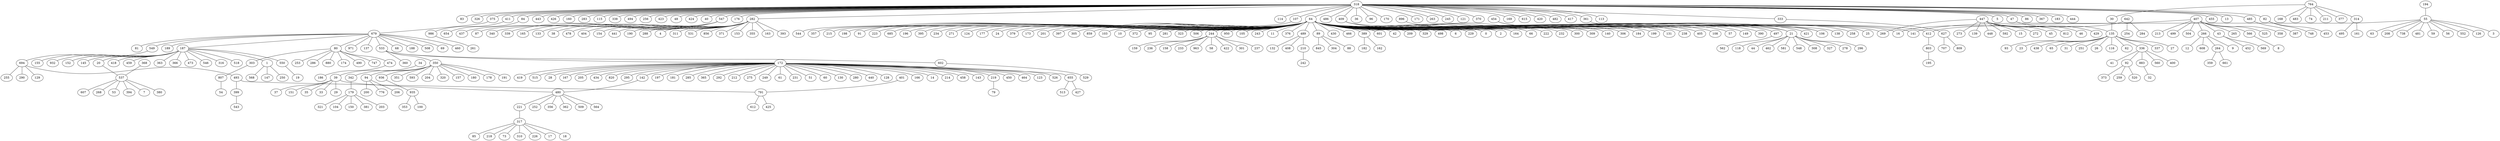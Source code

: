 graph {1 [label="318" level=1];
2 [label="547" level=1];
37 [label="114" level=1];
4 [label="282" level=1];
40 [label="36" level=3];
41 [label="96" level=1];
42 [label="170" level=1];
6 [label="409" level=1];
53 [label="370" level=4];
7 [label="485" level=3];
8 [label="444" level=4];
9 [label="82" level=1];
56 [label="455" level=2];
43 [label="13" level=1];
44 [label="83" level=1];
58 [label="326" level=3];
45 [label="375" level=1];
46 [label="411" level=1];
11 [label="84" level=1];
57 [label="443" level=2];
47 [label="426" level=2];
50 [label="160" level=1];
51 [label="283" level=1];
15 [label="115" level=1];
16 [label="338" level=2];
17 [label="494" level=1];
52 [label="256" level=1];
49 [label="423" level=3];
19 [label="48" level=2];
59 [label="424" level=1];
21 [label="40" level=2];
54 [label="47" level=1];
22 [label="176" level=4];
48 [label="107" level=1];
24 [label="486" level=2];
3 [label="64" level=1];
60 [label="171" level=3];
26 [label="263" level=2];
27 [label="245" level=2];
28 [label="121" level=1];
5 [label="361" level=2];
55 [label="169" level=1];
29 [label="615" level=2];
30 [label="420" level=1];
25 [label="482" level=2];
31 [label="417" level=2];
23 [label="333" level=1];
32 [label="113" level=1];
14 [label="5" level=1];
20 [label="86" level=1];
35 [label="367" level=1];
36 [label="183" level=1];
61 [label="339" level=2];
63 [label="165" level=1];
66 [label="133" level=1];
65 [label="38" level=2];
64 [label="437" level=3];
67 [label="87" level=1];
68 [label="340" level=1];
69 [label="679" level=1];
70 [label="187" level=1];
71 [label="80" level=1];
79 [label="971" level=1];
75 [label="137" level=1];
72 [label="533" level=1];
73 [label="68" level=2];
74 [label="188" level=3];
81 [label="508" level=4];
82 [label="69" level=2];
76 [label="460" level=2];
77 [label="81" level=1];
83 [label="549" level=1];
80 [label="189" level=2];
85 [label="764" level=1];
86 [label="168" level=2];
90 [label="314" level=1];
89 [label="483" level=3];
88 [label="74" level=1];
92 [label="211" level=1];
93 [label="30" level=1];
94 [label="377" level=1];
95 [label="135" level=1];
96 [label="336" level=1];
106 [label="337" level=4];
108 [label="27" level=2];
98 [label="93" level=1];
99 [label="23" level=1];
103 [label="438" level=1];
109 [label="65" level=1];
101 [label="31" level=2];
102 [label="251" level=4];
110 [label="26" level=4];
111 [label="116" level=1];
104 [label="62" level=1];
112 [label="694" level=1];
113 [label="129" level=1];
115 [label="255" level=2];
114 [label="290" level=1];
120 [label="493" level=1];
399 [label="163" level=2];
123 [label="350" level=1];
125 [label="94" level=2];
134 [label="936" level=3];
126 [label="351" level=2];
136 [label="593" level=3];
138 [label="204" level=4];
128 [label="320" level=2];
143 [label="157" level=2];
129 [label="180" level=1];
137 [label="178" level=4];
139 [label="191" level=2];
131 [label="342" level=2];
193 [label="243" level=2];
394 [label="393" level=1];
194 [label="11" level=2];
337 [label="172" level=1];
504 [label="295" level=1];
340 [label="219" level=3];
505 [label="197" level=4];
517 [label="181" level=2];
506 [label="285" level=1];
507 [label="365" level=1];
508 [label="292" level=4];
494 [label="212" level=1];
484 [label="275" level=4];
503 [label="249" level=1];
512 [label="61" level=2];
493 [label="231" level=2];
486 [label="51" level=2];
497 [label="60" level=2];
490 [label="130" level=4];
487 [label="280" level=1];
488 [label="440" level=2];
513 [label="128" level=1];
281 [label="142" level=1];
492 [label="166" level=1];
515 [label="14" level=1];
528 [label="214" level=2];
519 [label="458" level=2];
514 [label="143" level=2];
336 [label="655" level=2];
483 [label="450" level=2];
518 [label="464" level=2];
521 [label="123" level=4];
499 [label="526" level=2];
522 [label="419" level=1];
500 [label="515" level=3];
509 [label="28" level=1];
525 [label="167" level=2];
489 [label="205" level=4];
502 [label="434" level=1];
516 [label="820" level=1];
145 [label="92" level=2];
146 [label="883" level=4];
147 [label="560" level=2];
148 [label="400" level=4];
151 [label="41" level=1];
231 [label="376" level=2];
309 [label="34" level=4];
274 [label="39" level=2];
254 [label="1" level=2];
255 [label="550" level=2];
256 [label="363" level=2];
257 [label="366" level=1];
265 [label="20" level=2];
258 [label="473" level=1];
267 [label="546" level=1];
259 [label="316" level=2];
260 [label="518" level=2];
261 [label="155" level=2];
262 [label="932" level=1];
264 [label="152" level=2];
271 [label="145" level=2];
266 [label="418" level=4];
272 [label="459" level=2];
273 [label="480" level=1];
275 [label="356" level=2];
279 [label="362" level=2];
276 [label="509" level=2];
282 [label="564" level=4];
277 [label="221" level=1];
283 [label="252" level=1];
284 [label="474" level=1];
288 [label="286" level=3];
285 [label="880" level=4];
294 [label="174" level=2];
292 [label="490" level=3];
286 [label="747" level=4];
296 [label="303" level=1];
293 [label="253" level=3];
152 [label="489" level=1];
301 [label="408" level=2];
299 [label="210" level=1];
302 [label="132" level=2];
694 [label="986" level=2];
695 [label="261" level=2];
541 [label="194" level=3];
536 [label="55" level=1];
872 [label="401" level=2];
868 [label="791" level=2];
306 [label="29" level=2];
311 [label="37" level=4];
310 [label="151" level=3];
307 [label="35" level=2];
308 [label="33" level=4];
304 [label="317" level=1];
320 [label="85" level=4];
314 [label="218" level=2];
322 [label="73" level=4];
317 [label="310" level=4];
319 [label="226" level=2];
313 [label="17" level=1];
323 [label="18" level=2];
196 [label="506" level=2];
153 [label="244" level=1];
325 [label="301" level=1];
334 [label="237" level=4];
332 [label="159" level=4];
329 [label="236" level=2];
330 [label="158" level=2];
331 [label="233" level=2];
333 [label="963" level=3];
335 [label="58" level=1];
328 [label="422" level=3];
871 [label="612" level=2];
341 [label="79" level=3];
342 [label="454" level=2];
343 [label="258" level=2];
182 [label="106" level=1];
346 [label="259" level=4];
344 [label="520" level=2];
348 [label="373" level=3];
355 [label="447" level=2];
360 [label="46" level=2];
357 [label="429" level=4];
358 [label="273" level=4];
362 [label="139" level=4];
370 [label="448" level=3];
364 [label="592" level=4];
367 [label="15" level=2];
374 [label="272" level=2];
369 [label="45" level=2];
188 [label="269" level=1];
376 [label="812" level=2];
412 [label="896" level=4];
122 [label="21" level=1];
377 [label="627" level=2];
379 [label="809" level=2];
378 [label="707" level=4];
380 [label="642" level=1];
181 [label="16" level=1];
381 [label="254" level=1];
382 [label="284" level=3];
397 [label="478" level=3];
400 [label="404" level=1];
401 [label="154" level=2];
398 [label="441" level=2];
402 [label="190" level=4];
396 [label="288" level=4];
387 [label="4" level=1];
410 [label="311" level=4];
405 [label="531" level=2];
388 [label="856" level=2];
389 [label="371" level=1];
390 [label="153" level=2];
407 [label="355" level=2];
429 [label="581" level=4];
431 [label="548" level=4];
413 [label="308" level=3];
414 [label="327" level=4];
411 [label="278" level=2];
428 [label="296" level=2];
121 [label="118" level=4];
417 [label="44" level=1];
427 [label="462" level=4];
434 [label="186" level=4];
830 [label="368" level=2];
461 [label="537" level=2];
443 [label="179" level=2];
451 [label="104" level=4];
445 [label="150" level=4];
457 [label="381" level=4];
450 [label="203" level=4];
453 [label="321" level=2];
462 [label="407" level=2];
463 [label="266" level=2];
464 [label="43" level=3];
465 [label="265" level=4];
466 [label="566" level=4];
467 [label="525" level=3];
471 [label="358" level=2];
473 [label="213" level=2];
474 [label="499" level=2];
248 [label="141" level=1];
477 [label="504" level=3];
478 [label="147" level=2];
482 [label="250" level=4];
479 [label="568" level=4];
209 [label="950" level=3];
532 [label="32" level=4];
621 [label="608" level=4];
543 [label="126" level=4];
539 [label="3" level=2];
544 [label="63" level=1];
545 [label="208" level=2];
537 [label="738" level=4];
547 [label="481" level=3];
542 [label="59" level=2];
548 [label="56" level=2];
546 [label="552" level=3];
216 [label="412" level=1];
218 [label="105" level=1];
552 [label="803" level=4];
556 [label="195" level=4];
155 [label="89" level=2];
564 [label="845" level=4];
567 [label="304" level=4];
569 [label="88" level=4];
199 [label="430" level=2];
583 [label="776" level=4];
591 [label="206" level=2];
588 [label="200" level=4];
598 [label="138" level=4];
597 [label="390" level=2];
592 [label="497" level=4];
599 [label="421" level=2];
219 [label="466" level=2];
601 [label="387" level=3];
156 [label="389" level=2];
604 [label="162" level=2];
608 [label="182" level=2];
615 [label="264" level=3];
620 [label="9" level=4];
617 [label="12" level=2];
629 [label="399" level=3];
628 [label="543" level=3];
631 [label="569" level=3];
632 [label="452" level=3];
633 [label="19" level=2];
201 [label="601" level=4];
649 [label="453" level=4];
652 [label="748" level=4];
950 [label="268" level=4];
660 [label="602" level=4];
661 [label="529" level=4];
665 [label="8" level=4];
889 [label="935" level=3];
577 [label="25" level=4];
683 [label="661" level=3];
682 [label="359" level=4];
203 [label="42" level=2];
689 [label="242" level=4];
947 [label="161" level=3];
707 [label="360" level=4];
715 [label="53" level=3];
339 [label="427" level=2];
160 [label="209" level=1];
833 [label="394" level=4];
949 [label="7" level=2];
875 [label="380" level=3];
951 [label="607" level=4];
224 [label="329" level=1];
954 [label="495" level=1];
205 [label="498" level=1];
236 [label="6" level=1];
207 [label="229" level=4];
769 [label="654" level=4];
163 [label="0" level=3];
210 [label="2" level=1];
164 [label="164" level=2];
165 [label="66" level=4];
213 [label="222" level=2];
168 [label="232" level=1];
198 [label="300" level=2];
338 [label="513" level=2];
237 [label="309" level=3];
659 [label="562" level=4];
204 [label="140" level=3];
863 [label="807" level=2];
975 [label="54" level=2];
171 [label="306" level=2];
228 [label="184" level=2];
172 [label="199" level=2];
558 [label="544" level=4];
173 [label="131" level=2];
247 [label="238" level=3];
174 [label="405" level=1];
251 [label="108" level=3];
175 [label="57" level=2];
869 [label="425" level=4];
176 [label="149" level=4];
230 [label="357" level=2];
232 [label="215" level=1];
240 [label="198" level=4];
178 [label="91" level=4];
179 [label="223" level=2];
192 [label="685" level=2];
235 [label="196" level=4];
183 [label="395" level=3];
239 [label="234" level=2];
243 [label="271" level=2];
244 [label="124" level=3];
185 [label="177" level=2];
245 [label="24" level=4];
186 [label="379" level=2];
187 [label="173" level=1];
206 [label="201" level=2];
167 [label="397" level=4];
249 [label="305" level=2];
189 [label="859" level=2];
169 [label="103" level=2];
191 [label="10" level=2];
227 [label="372" level=4];
252 [label="95" level=2];
184 [label="281" level=2];
241 [label="323" level=4];
886 [label="353" level=3];
915 [label="100" level=3];
1 -- 2;
1 -- 37;
1 -- 4;
1 -- 40;
1 -- 41;
1 -- 42;
1 -- 6;
1 -- 53;
1 -- 7;
1 -- 8;
1 -- 9;
1 -- 56;
1 -- 43;
1 -- 44;
1 -- 58;
1 -- 45;
1 -- 46;
1 -- 11;
1 -- 57;
1 -- 47;
1 -- 50;
1 -- 51;
1 -- 15;
1 -- 16;
1 -- 17;
1 -- 52;
1 -- 49;
1 -- 19;
1 -- 59;
1 -- 21;
1 -- 54;
1 -- 22;
1 -- 48;
1 -- 24;
1 -- 3;
1 -- 60;
1 -- 26;
1 -- 27;
1 -- 28;
1 -- 5;
1 -- 55;
1 -- 29;
1 -- 30;
1 -- 25;
1 -- 31;
1 -- 23;
1 -- 32;
1 -- 14;
1 -- 20;
1 -- 35;
1 -- 36;
2 -- 61;
2 -- 63;
2 -- 66;
2 -- 65;
2 -- 64;
2 -- 67;
2 -- 68;
4 -- 397;
4 -- 400;
4 -- 401;
4 -- 398;
4 -- 402;
4 -- 396;
4 -- 387;
4 -- 410;
4 -- 405;
4 -- 388;
4 -- 389;
4 -- 390;
4 -- 407;
4 -- 399;
4 -- 394;
6 -- 598;
6 -- 597;
6 -- 592;
6 -- 599;
7 -- 601;
9 -- 649;
9 -- 652;
45 -- 69;
46 -- 694;
11 -- 769;
54 -- 95;
48 -- 558;
3 -- 182;
3 -- 188;
3 -- 248;
3 -- 216;
3 -- 176;
3 -- 230;
3 -- 232;
3 -- 240;
3 -- 178;
3 -- 179;
3 -- 192;
3 -- 235;
3 -- 183;
3 -- 239;
3 -- 243;
3 -- 244;
3 -- 185;
3 -- 245;
3 -- 186;
3 -- 187;
3 -- 206;
3 -- 167;
3 -- 249;
3 -- 189;
3 -- 169;
3 -- 191;
3 -- 227;
3 -- 252;
3 -- 184;
3 -- 241;
3 -- 193;
3 -- 194;
3 -- 231;
3 -- 152;
3 -- 196;
3 -- 153;
3 -- 122;
3 -- 181;
3 -- 209;
3 -- 218;
3 -- 155;
3 -- 199;
3 -- 219;
3 -- 156;
3 -- 201;
3 -- 203;
3 -- 160;
3 -- 224;
3 -- 205;
3 -- 236;
3 -- 207;
3 -- 163;
3 -- 210;
3 -- 164;
3 -- 165;
3 -- 213;
3 -- 168;
3 -- 198;
3 -- 237;
3 -- 204;
3 -- 171;
3 -- 228;
3 -- 172;
3 -- 173;
3 -- 247;
3 -- 174;
3 -- 251;
3 -- 175;
5 -- 577;
23 -- 377;
69 -- 70;
69 -- 71;
69 -- 79;
69 -- 75;
69 -- 72;
69 -- 73;
69 -- 74;
69 -- 81;
69 -- 82;
69 -- 76;
69 -- 77;
69 -- 83;
69 -- 80;
70 -- 254;
70 -- 255;
70 -- 256;
70 -- 257;
70 -- 265;
70 -- 258;
70 -- 267;
70 -- 259;
70 -- 260;
70 -- 261;
70 -- 262;
70 -- 264;
70 -- 271;
70 -- 266;
70 -- 272;
71 -- 284;
71 -- 288;
71 -- 285;
71 -- 294;
71 -- 292;
71 -- 286;
71 -- 296;
71 -- 293;
72 -- 707;
72 -- 123;
72 -- 337;
72 -- 660;
83 -- 112;
85 -- 86;
85 -- 90;
85 -- 89;
85 -- 88;
85 -- 92;
85 -- 93;
85 -- 94;
90 -- 954;
90 -- 947;
93 -- 95;
95 -- 96;
95 -- 106;
95 -- 108;
95 -- 98;
95 -- 99;
95 -- 103;
95 -- 109;
95 -- 101;
95 -- 102;
95 -- 110;
95 -- 111;
95 -- 104;
96 -- 145;
96 -- 146;
96 -- 147;
96 -- 148;
96 -- 151;
112 -- 113;
112 -- 115;
112 -- 114;
112 -- 120;
120 -- 868;
120 -- 629;
123 -- 125;
123 -- 134;
123 -- 126;
123 -- 136;
123 -- 138;
123 -- 128;
123 -- 143;
123 -- 129;
123 -- 137;
123 -- 139;
123 -- 131;
125 -- 583;
125 -- 591;
125 -- 588;
134 -- 889;
131 -- 443;
337 -- 504;
337 -- 340;
337 -- 505;
337 -- 517;
337 -- 506;
337 -- 507;
337 -- 508;
337 -- 494;
337 -- 484;
337 -- 503;
337 -- 512;
337 -- 493;
337 -- 486;
337 -- 497;
337 -- 490;
337 -- 487;
337 -- 488;
337 -- 513;
337 -- 281;
337 -- 492;
337 -- 515;
337 -- 528;
337 -- 519;
337 -- 514;
337 -- 336;
337 -- 483;
337 -- 518;
337 -- 521;
337 -- 499;
337 -- 522;
337 -- 500;
337 -- 509;
337 -- 525;
337 -- 489;
337 -- 502;
337 -- 516;
340 -- 341;
281 -- 273;
336 -- 339;
336 -- 338;
145 -- 346;
145 -- 344;
145 -- 348;
146 -- 532;
309 -- 274;
274 -- 306;
274 -- 311;
274 -- 310;
274 -- 307;
274 -- 308;
274 -- 273;
254 -- 478;
254 -- 482;
254 -- 479;
255 -- 633;
265 -- 461;
273 -- 275;
273 -- 279;
273 -- 276;
273 -- 282;
273 -- 277;
273 -- 283;
277 -- 304;
284 -- 434;
296 -- 863;
152 -- 301;
152 -- 299;
152 -- 302;
299 -- 689;
694 -- 695;
541 -- 536;
536 -- 543;
536 -- 539;
536 -- 544;
536 -- 545;
536 -- 537;
536 -- 547;
536 -- 542;
536 -- 548;
536 -- 546;
536 -- 216;
872 -- 868;
868 -- 869;
868 -- 871;
304 -- 320;
304 -- 314;
304 -- 322;
304 -- 317;
304 -- 319;
304 -- 313;
304 -- 323;
153 -- 325;
153 -- 334;
153 -- 332;
153 -- 329;
153 -- 330;
153 -- 331;
153 -- 333;
153 -- 335;
153 -- 328;
342 -- 343;
342 -- 182;
355 -- 360;
355 -- 357;
355 -- 358;
355 -- 362;
355 -- 370;
355 -- 364;
355 -- 367;
355 -- 374;
355 -- 369;
355 -- 188;
355 -- 376;
412 -- 122;
122 -- 429;
122 -- 431;
122 -- 413;
122 -- 414;
122 -- 411;
122 -- 428;
122 -- 121;
122 -- 417;
122 -- 427;
377 -- 379;
377 -- 378;
380 -- 181;
380 -- 381;
380 -- 382;
830 -- 461;
461 -- 833;
461 -- 949;
461 -- 875;
461 -- 951;
461 -- 950;
461 -- 715;
443 -- 451;
443 -- 445;
443 -- 457;
443 -- 450;
443 -- 453;
462 -- 463;
462 -- 464;
462 -- 465;
462 -- 466;
462 -- 467;
462 -- 471;
462 -- 473;
462 -- 474;
462 -- 248;
462 -- 477;
463 -- 615;
463 -- 620;
463 -- 617;
463 -- 621;
464 -- 631;
464 -- 632;
466 -- 665;
216 -- 552;
552 -- 556;
155 -- 564;
155 -- 567;
155 -- 569;
592 -- 659;
156 -- 604;
156 -- 608;
615 -- 683;
615 -- 682;
629 -- 628;
660 -- 661;
889 -- 915;
889 -- 886;
863 -- 975;
}
